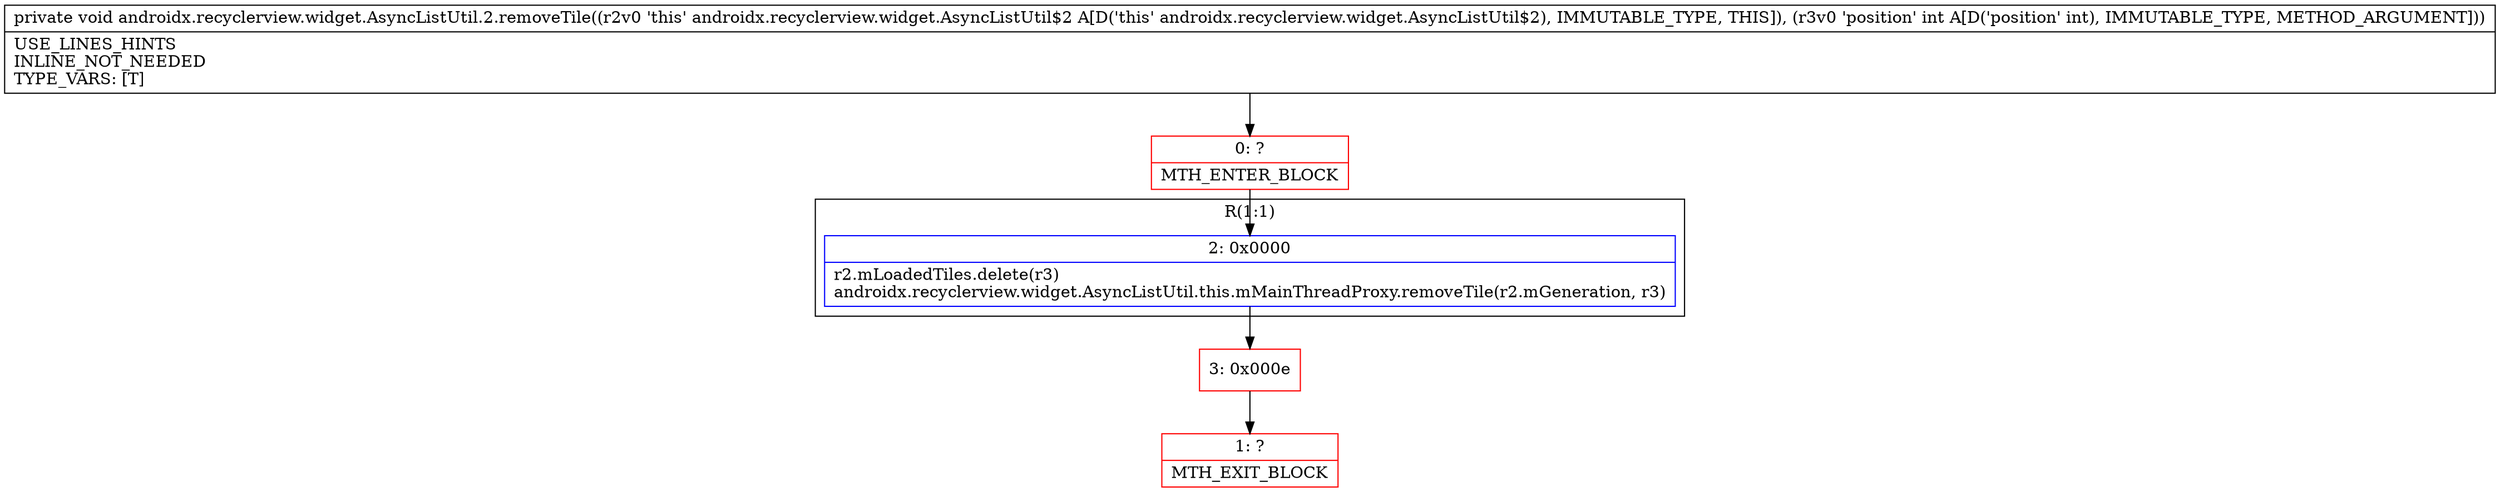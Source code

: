 digraph "CFG forandroidx.recyclerview.widget.AsyncListUtil.2.removeTile(I)V" {
subgraph cluster_Region_1623929310 {
label = "R(1:1)";
node [shape=record,color=blue];
Node_2 [shape=record,label="{2\:\ 0x0000|r2.mLoadedTiles.delete(r3)\landroidx.recyclerview.widget.AsyncListUtil.this.mMainThreadProxy.removeTile(r2.mGeneration, r3)\l}"];
}
Node_0 [shape=record,color=red,label="{0\:\ ?|MTH_ENTER_BLOCK\l}"];
Node_3 [shape=record,color=red,label="{3\:\ 0x000e}"];
Node_1 [shape=record,color=red,label="{1\:\ ?|MTH_EXIT_BLOCK\l}"];
MethodNode[shape=record,label="{private void androidx.recyclerview.widget.AsyncListUtil.2.removeTile((r2v0 'this' androidx.recyclerview.widget.AsyncListUtil$2 A[D('this' androidx.recyclerview.widget.AsyncListUtil$2), IMMUTABLE_TYPE, THIS]), (r3v0 'position' int A[D('position' int), IMMUTABLE_TYPE, METHOD_ARGUMENT]))  | USE_LINES_HINTS\lINLINE_NOT_NEEDED\lTYPE_VARS: [T]\l}"];
MethodNode -> Node_0;Node_2 -> Node_3;
Node_0 -> Node_2;
Node_3 -> Node_1;
}

